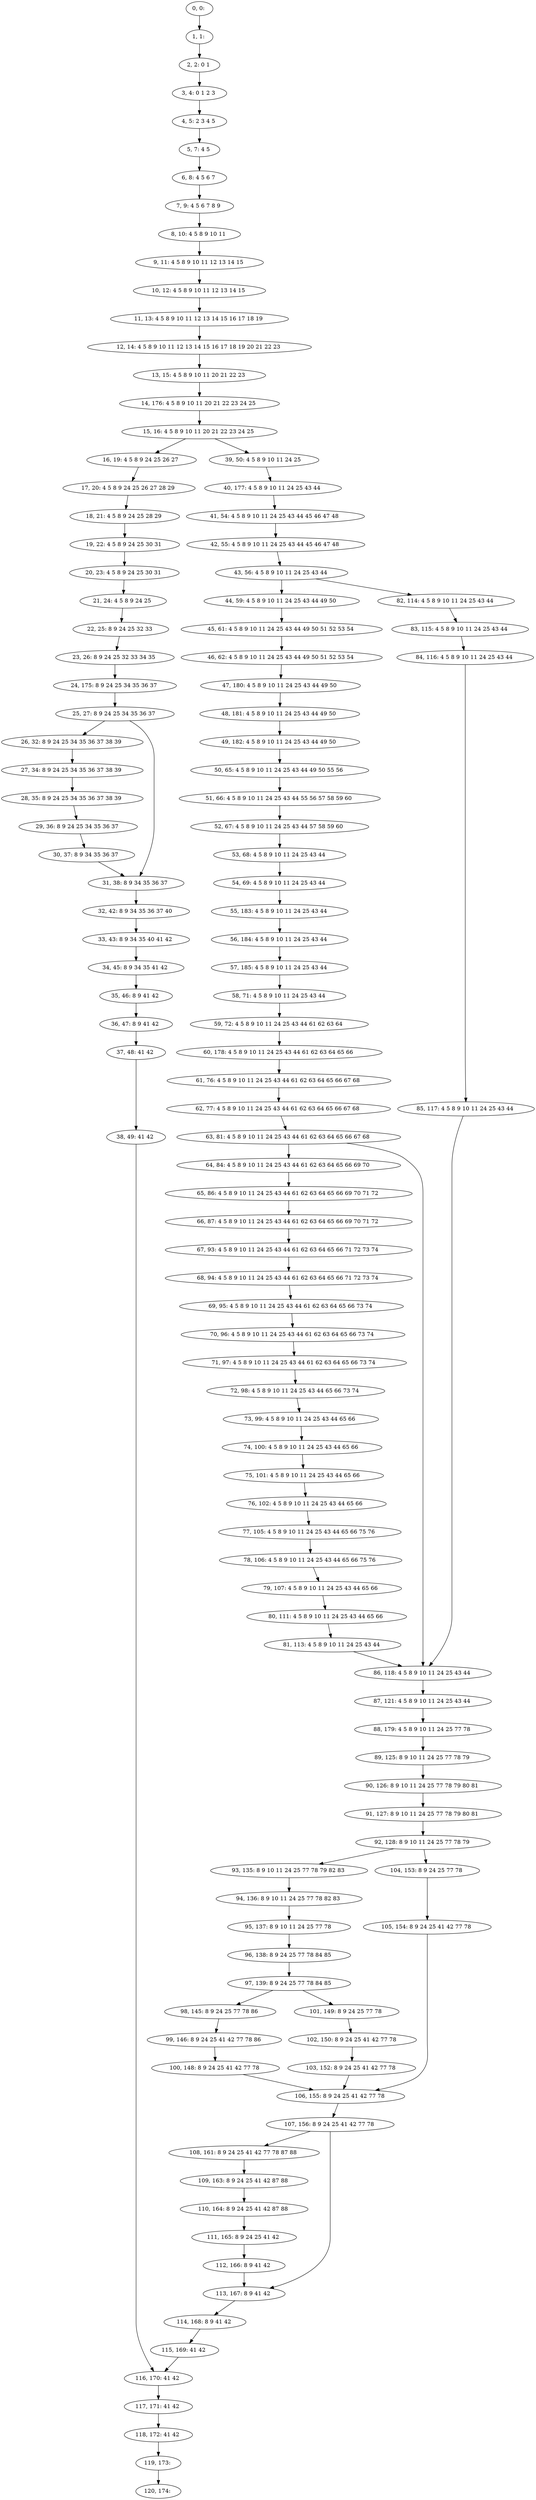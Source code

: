 digraph G {
0[label="0, 0: "];
1[label="1, 1: "];
2[label="2, 2: 0 1 "];
3[label="3, 4: 0 1 2 3 "];
4[label="4, 5: 2 3 4 5 "];
5[label="5, 7: 4 5 "];
6[label="6, 8: 4 5 6 7 "];
7[label="7, 9: 4 5 6 7 8 9 "];
8[label="8, 10: 4 5 8 9 10 11 "];
9[label="9, 11: 4 5 8 9 10 11 12 13 14 15 "];
10[label="10, 12: 4 5 8 9 10 11 12 13 14 15 "];
11[label="11, 13: 4 5 8 9 10 11 12 13 14 15 16 17 18 19 "];
12[label="12, 14: 4 5 8 9 10 11 12 13 14 15 16 17 18 19 20 21 22 23 "];
13[label="13, 15: 4 5 8 9 10 11 20 21 22 23 "];
14[label="14, 176: 4 5 8 9 10 11 20 21 22 23 24 25 "];
15[label="15, 16: 4 5 8 9 10 11 20 21 22 23 24 25 "];
16[label="16, 19: 4 5 8 9 24 25 26 27 "];
17[label="17, 20: 4 5 8 9 24 25 26 27 28 29 "];
18[label="18, 21: 4 5 8 9 24 25 28 29 "];
19[label="19, 22: 4 5 8 9 24 25 30 31 "];
20[label="20, 23: 4 5 8 9 24 25 30 31 "];
21[label="21, 24: 4 5 8 9 24 25 "];
22[label="22, 25: 8 9 24 25 32 33 "];
23[label="23, 26: 8 9 24 25 32 33 34 35 "];
24[label="24, 175: 8 9 24 25 34 35 36 37 "];
25[label="25, 27: 8 9 24 25 34 35 36 37 "];
26[label="26, 32: 8 9 24 25 34 35 36 37 38 39 "];
27[label="27, 34: 8 9 24 25 34 35 36 37 38 39 "];
28[label="28, 35: 8 9 24 25 34 35 36 37 38 39 "];
29[label="29, 36: 8 9 24 25 34 35 36 37 "];
30[label="30, 37: 8 9 34 35 36 37 "];
31[label="31, 38: 8 9 34 35 36 37 "];
32[label="32, 42: 8 9 34 35 36 37 40 "];
33[label="33, 43: 8 9 34 35 40 41 42 "];
34[label="34, 45: 8 9 34 35 41 42 "];
35[label="35, 46: 8 9 41 42 "];
36[label="36, 47: 8 9 41 42 "];
37[label="37, 48: 41 42 "];
38[label="38, 49: 41 42 "];
39[label="39, 50: 4 5 8 9 10 11 24 25 "];
40[label="40, 177: 4 5 8 9 10 11 24 25 43 44 "];
41[label="41, 54: 4 5 8 9 10 11 24 25 43 44 45 46 47 48 "];
42[label="42, 55: 4 5 8 9 10 11 24 25 43 44 45 46 47 48 "];
43[label="43, 56: 4 5 8 9 10 11 24 25 43 44 "];
44[label="44, 59: 4 5 8 9 10 11 24 25 43 44 49 50 "];
45[label="45, 61: 4 5 8 9 10 11 24 25 43 44 49 50 51 52 53 54 "];
46[label="46, 62: 4 5 8 9 10 11 24 25 43 44 49 50 51 52 53 54 "];
47[label="47, 180: 4 5 8 9 10 11 24 25 43 44 49 50 "];
48[label="48, 181: 4 5 8 9 10 11 24 25 43 44 49 50 "];
49[label="49, 182: 4 5 8 9 10 11 24 25 43 44 49 50 "];
50[label="50, 65: 4 5 8 9 10 11 24 25 43 44 49 50 55 56 "];
51[label="51, 66: 4 5 8 9 10 11 24 25 43 44 55 56 57 58 59 60 "];
52[label="52, 67: 4 5 8 9 10 11 24 25 43 44 57 58 59 60 "];
53[label="53, 68: 4 5 8 9 10 11 24 25 43 44 "];
54[label="54, 69: 4 5 8 9 10 11 24 25 43 44 "];
55[label="55, 183: 4 5 8 9 10 11 24 25 43 44 "];
56[label="56, 184: 4 5 8 9 10 11 24 25 43 44 "];
57[label="57, 185: 4 5 8 9 10 11 24 25 43 44 "];
58[label="58, 71: 4 5 8 9 10 11 24 25 43 44 "];
59[label="59, 72: 4 5 8 9 10 11 24 25 43 44 61 62 63 64 "];
60[label="60, 178: 4 5 8 9 10 11 24 25 43 44 61 62 63 64 65 66 "];
61[label="61, 76: 4 5 8 9 10 11 24 25 43 44 61 62 63 64 65 66 67 68 "];
62[label="62, 77: 4 5 8 9 10 11 24 25 43 44 61 62 63 64 65 66 67 68 "];
63[label="63, 81: 4 5 8 9 10 11 24 25 43 44 61 62 63 64 65 66 67 68 "];
64[label="64, 84: 4 5 8 9 10 11 24 25 43 44 61 62 63 64 65 66 69 70 "];
65[label="65, 86: 4 5 8 9 10 11 24 25 43 44 61 62 63 64 65 66 69 70 71 72 "];
66[label="66, 87: 4 5 8 9 10 11 24 25 43 44 61 62 63 64 65 66 69 70 71 72 "];
67[label="67, 93: 4 5 8 9 10 11 24 25 43 44 61 62 63 64 65 66 71 72 73 74 "];
68[label="68, 94: 4 5 8 9 10 11 24 25 43 44 61 62 63 64 65 66 71 72 73 74 "];
69[label="69, 95: 4 5 8 9 10 11 24 25 43 44 61 62 63 64 65 66 73 74 "];
70[label="70, 96: 4 5 8 9 10 11 24 25 43 44 61 62 63 64 65 66 73 74 "];
71[label="71, 97: 4 5 8 9 10 11 24 25 43 44 61 62 63 64 65 66 73 74 "];
72[label="72, 98: 4 5 8 9 10 11 24 25 43 44 65 66 73 74 "];
73[label="73, 99: 4 5 8 9 10 11 24 25 43 44 65 66 "];
74[label="74, 100: 4 5 8 9 10 11 24 25 43 44 65 66 "];
75[label="75, 101: 4 5 8 9 10 11 24 25 43 44 65 66 "];
76[label="76, 102: 4 5 8 9 10 11 24 25 43 44 65 66 "];
77[label="77, 105: 4 5 8 9 10 11 24 25 43 44 65 66 75 76 "];
78[label="78, 106: 4 5 8 9 10 11 24 25 43 44 65 66 75 76 "];
79[label="79, 107: 4 5 8 9 10 11 24 25 43 44 65 66 "];
80[label="80, 111: 4 5 8 9 10 11 24 25 43 44 65 66 "];
81[label="81, 113: 4 5 8 9 10 11 24 25 43 44 "];
82[label="82, 114: 4 5 8 9 10 11 24 25 43 44 "];
83[label="83, 115: 4 5 8 9 10 11 24 25 43 44 "];
84[label="84, 116: 4 5 8 9 10 11 24 25 43 44 "];
85[label="85, 117: 4 5 8 9 10 11 24 25 43 44 "];
86[label="86, 118: 4 5 8 9 10 11 24 25 43 44 "];
87[label="87, 121: 4 5 8 9 10 11 24 25 43 44 "];
88[label="88, 179: 4 5 8 9 10 11 24 25 77 78 "];
89[label="89, 125: 8 9 10 11 24 25 77 78 79 "];
90[label="90, 126: 8 9 10 11 24 25 77 78 79 80 81 "];
91[label="91, 127: 8 9 10 11 24 25 77 78 79 80 81 "];
92[label="92, 128: 8 9 10 11 24 25 77 78 79 "];
93[label="93, 135: 8 9 10 11 24 25 77 78 79 82 83 "];
94[label="94, 136: 8 9 10 11 24 25 77 78 82 83 "];
95[label="95, 137: 8 9 10 11 24 25 77 78 "];
96[label="96, 138: 8 9 24 25 77 78 84 85 "];
97[label="97, 139: 8 9 24 25 77 78 84 85 "];
98[label="98, 145: 8 9 24 25 77 78 86 "];
99[label="99, 146: 8 9 24 25 41 42 77 78 86 "];
100[label="100, 148: 8 9 24 25 41 42 77 78 "];
101[label="101, 149: 8 9 24 25 77 78 "];
102[label="102, 150: 8 9 24 25 41 42 77 78 "];
103[label="103, 152: 8 9 24 25 41 42 77 78 "];
104[label="104, 153: 8 9 24 25 77 78 "];
105[label="105, 154: 8 9 24 25 41 42 77 78 "];
106[label="106, 155: 8 9 24 25 41 42 77 78 "];
107[label="107, 156: 8 9 24 25 41 42 77 78 "];
108[label="108, 161: 8 9 24 25 41 42 77 78 87 88 "];
109[label="109, 163: 8 9 24 25 41 42 87 88 "];
110[label="110, 164: 8 9 24 25 41 42 87 88 "];
111[label="111, 165: 8 9 24 25 41 42 "];
112[label="112, 166: 8 9 41 42 "];
113[label="113, 167: 8 9 41 42 "];
114[label="114, 168: 8 9 41 42 "];
115[label="115, 169: 41 42 "];
116[label="116, 170: 41 42 "];
117[label="117, 171: 41 42 "];
118[label="118, 172: 41 42 "];
119[label="119, 173: "];
120[label="120, 174: "];
0->1 ;
1->2 ;
2->3 ;
3->4 ;
4->5 ;
5->6 ;
6->7 ;
7->8 ;
8->9 ;
9->10 ;
10->11 ;
11->12 ;
12->13 ;
13->14 ;
14->15 ;
15->16 ;
15->39 ;
16->17 ;
17->18 ;
18->19 ;
19->20 ;
20->21 ;
21->22 ;
22->23 ;
23->24 ;
24->25 ;
25->26 ;
25->31 ;
26->27 ;
27->28 ;
28->29 ;
29->30 ;
30->31 ;
31->32 ;
32->33 ;
33->34 ;
34->35 ;
35->36 ;
36->37 ;
37->38 ;
38->116 ;
39->40 ;
40->41 ;
41->42 ;
42->43 ;
43->44 ;
43->82 ;
44->45 ;
45->46 ;
46->47 ;
47->48 ;
48->49 ;
49->50 ;
50->51 ;
51->52 ;
52->53 ;
53->54 ;
54->55 ;
55->56 ;
56->57 ;
57->58 ;
58->59 ;
59->60 ;
60->61 ;
61->62 ;
62->63 ;
63->64 ;
63->86 ;
64->65 ;
65->66 ;
66->67 ;
67->68 ;
68->69 ;
69->70 ;
70->71 ;
71->72 ;
72->73 ;
73->74 ;
74->75 ;
75->76 ;
76->77 ;
77->78 ;
78->79 ;
79->80 ;
80->81 ;
81->86 ;
82->83 ;
83->84 ;
84->85 ;
85->86 ;
86->87 ;
87->88 ;
88->89 ;
89->90 ;
90->91 ;
91->92 ;
92->93 ;
92->104 ;
93->94 ;
94->95 ;
95->96 ;
96->97 ;
97->98 ;
97->101 ;
98->99 ;
99->100 ;
100->106 ;
101->102 ;
102->103 ;
103->106 ;
104->105 ;
105->106 ;
106->107 ;
107->108 ;
107->113 ;
108->109 ;
109->110 ;
110->111 ;
111->112 ;
112->113 ;
113->114 ;
114->115 ;
115->116 ;
116->117 ;
117->118 ;
118->119 ;
119->120 ;
}
